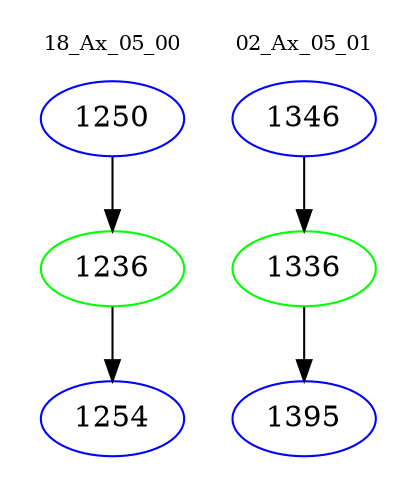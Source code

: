 digraph{
subgraph cluster_0 {
color = white
label = "18_Ax_05_00";
fontsize=10;
T0_1250 [label="1250", color="blue"]
T0_1250 -> T0_1236 [color="black"]
T0_1236 [label="1236", color="green"]
T0_1236 -> T0_1254 [color="black"]
T0_1254 [label="1254", color="blue"]
}
subgraph cluster_1 {
color = white
label = "02_Ax_05_01";
fontsize=10;
T1_1346 [label="1346", color="blue"]
T1_1346 -> T1_1336 [color="black"]
T1_1336 [label="1336", color="green"]
T1_1336 -> T1_1395 [color="black"]
T1_1395 [label="1395", color="blue"]
}
}
